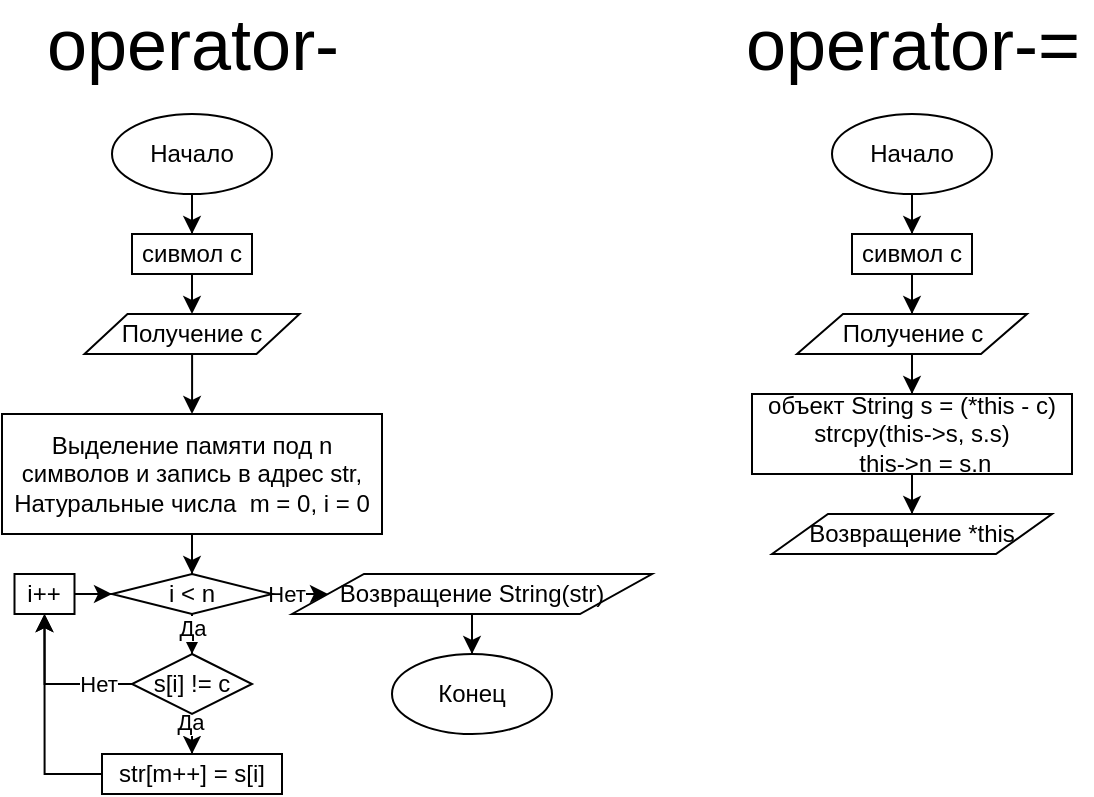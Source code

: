 <mxfile version="13.1.14"><diagram id="Hsi1N0cberL_-BoPGEi5" name="Page-1"><mxGraphModel dx="927" dy="409" grid="1" gridSize="10" guides="1" tooltips="1" connect="1" arrows="1" fold="1" page="1" pageScale="1" pageWidth="850" pageHeight="1100" math="0" shadow="0"><root><mxCell id="0"/><mxCell id="1" parent="0"/><mxCell id="LDhQOHuRyV1jIk14AgpL-988" style="edgeStyle=orthogonalEdgeStyle;rounded=0;orthogonalLoop=1;jettySize=auto;html=1;entryX=0.5;entryY=0;entryDx=0;entryDy=0;" edge="1" parent="1" source="LDhQOHuRyV1jIk14AgpL-790" target="LDhQOHuRyV1jIk14AgpL-987"><mxGeometry relative="1" as="geometry"/></mxCell><mxCell id="LDhQOHuRyV1jIk14AgpL-790" value="Начало" style="ellipse;whiteSpace=wrap;html=1;" vertex="1" parent="1"><mxGeometry x="210" y="480" width="80" height="40" as="geometry"/></mxCell><mxCell id="LDhQOHuRyV1jIk14AgpL-957" value="Конец" style="ellipse;whiteSpace=wrap;html=1;" vertex="1" parent="1"><mxGeometry x="350" y="750" width="80" height="40" as="geometry"/></mxCell><mxCell id="LDhQOHuRyV1jIk14AgpL-990" style="edgeStyle=orthogonalEdgeStyle;rounded=0;orthogonalLoop=1;jettySize=auto;html=1;" edge="1" parent="1" source="LDhQOHuRyV1jIk14AgpL-987" target="LDhQOHuRyV1jIk14AgpL-989"><mxGeometry relative="1" as="geometry"/></mxCell><mxCell id="LDhQOHuRyV1jIk14AgpL-987" value="сивмол c" style="rounded=0;whiteSpace=wrap;html=1;" vertex="1" parent="1"><mxGeometry x="220" y="540" width="60" height="20" as="geometry"/></mxCell><mxCell id="LDhQOHuRyV1jIk14AgpL-992" style="edgeStyle=orthogonalEdgeStyle;rounded=0;orthogonalLoop=1;jettySize=auto;html=1;entryX=0.5;entryY=0;entryDx=0;entryDy=0;" edge="1" parent="1" source="LDhQOHuRyV1jIk14AgpL-989"><mxGeometry relative="1" as="geometry"><mxPoint x="250.0" y="630" as="targetPoint"/></mxGeometry></mxCell><mxCell id="LDhQOHuRyV1jIk14AgpL-989" value="Получение c" style="shape=parallelogram;perimeter=parallelogramPerimeter;whiteSpace=wrap;html=1;" vertex="1" parent="1"><mxGeometry x="196.25" y="580" width="107.5" height="20" as="geometry"/></mxCell><mxCell id="LDhQOHuRyV1jIk14AgpL-1011" style="edgeStyle=orthogonalEdgeStyle;rounded=0;orthogonalLoop=1;jettySize=auto;html=1;entryX=0.5;entryY=0;entryDx=0;entryDy=0;" edge="1" parent="1" source="LDhQOHuRyV1jIk14AgpL-1007" target="LDhQOHuRyV1jIk14AgpL-1008"><mxGeometry relative="1" as="geometry"/></mxCell><mxCell id="LDhQOHuRyV1jIk14AgpL-1007" value="Выделение памяти под n символов и запись в адрес str,&lt;br&gt;Натуральные числа&amp;nbsp; m = 0, i = 0" style="rounded=0;whiteSpace=wrap;html=1;" vertex="1" parent="1"><mxGeometry x="155" y="630" width="190" height="60" as="geometry"/></mxCell><mxCell id="LDhQOHuRyV1jIk14AgpL-1015" style="edgeStyle=orthogonalEdgeStyle;rounded=0;orthogonalLoop=1;jettySize=auto;html=1;entryX=0;entryY=0.5;entryDx=0;entryDy=0;" edge="1" parent="1" source="LDhQOHuRyV1jIk14AgpL-1008" target="LDhQOHuRyV1jIk14AgpL-1014"><mxGeometry relative="1" as="geometry"/></mxCell><mxCell id="LDhQOHuRyV1jIk14AgpL-1016" value="Нет" style="edgeLabel;html=1;align=center;verticalAlign=middle;resizable=0;points=[];" vertex="1" connectable="0" parent="LDhQOHuRyV1jIk14AgpL-1015"><mxGeometry x="0.523" relative="1" as="geometry"><mxPoint as="offset"/></mxGeometry></mxCell><mxCell id="LDhQOHuRyV1jIk14AgpL-1019" style="edgeStyle=orthogonalEdgeStyle;rounded=0;orthogonalLoop=1;jettySize=auto;html=1;entryX=0.5;entryY=0;entryDx=0;entryDy=0;" edge="1" parent="1" source="LDhQOHuRyV1jIk14AgpL-1008" target="LDhQOHuRyV1jIk14AgpL-1018"><mxGeometry relative="1" as="geometry"/></mxCell><mxCell id="LDhQOHuRyV1jIk14AgpL-1020" value="Да" style="edgeLabel;html=1;align=center;verticalAlign=middle;resizable=0;points=[];" vertex="1" connectable="0" parent="LDhQOHuRyV1jIk14AgpL-1019"><mxGeometry x="0.544" relative="1" as="geometry"><mxPoint as="offset"/></mxGeometry></mxCell><mxCell id="LDhQOHuRyV1jIk14AgpL-1008" value="i &amp;lt; n" style="rhombus;whiteSpace=wrap;html=1;" vertex="1" parent="1"><mxGeometry x="210" y="710" width="80" height="20" as="geometry"/></mxCell><mxCell id="LDhQOHuRyV1jIk14AgpL-1013" style="edgeStyle=orthogonalEdgeStyle;rounded=0;orthogonalLoop=1;jettySize=auto;html=1;entryX=0;entryY=0.5;entryDx=0;entryDy=0;" edge="1" parent="1" source="LDhQOHuRyV1jIk14AgpL-1012" target="LDhQOHuRyV1jIk14AgpL-1008"><mxGeometry relative="1" as="geometry"/></mxCell><mxCell id="LDhQOHuRyV1jIk14AgpL-1012" value="i++" style="rounded=0;whiteSpace=wrap;html=1;" vertex="1" parent="1"><mxGeometry x="161.25" y="710" width="30" height="20" as="geometry"/></mxCell><mxCell id="LDhQOHuRyV1jIk14AgpL-1017" style="edgeStyle=orthogonalEdgeStyle;rounded=0;orthogonalLoop=1;jettySize=auto;html=1;entryX=0.5;entryY=0;entryDx=0;entryDy=0;" edge="1" parent="1" source="LDhQOHuRyV1jIk14AgpL-1014" target="LDhQOHuRyV1jIk14AgpL-957"><mxGeometry relative="1" as="geometry"/></mxCell><mxCell id="LDhQOHuRyV1jIk14AgpL-1014" value="Возвращение&amp;nbsp;String(str)" style="shape=parallelogram;perimeter=parallelogramPerimeter;whiteSpace=wrap;html=1;" vertex="1" parent="1"><mxGeometry x="300" y="710" width="180" height="20" as="geometry"/></mxCell><mxCell id="LDhQOHuRyV1jIk14AgpL-1022" style="edgeStyle=orthogonalEdgeStyle;rounded=0;orthogonalLoop=1;jettySize=auto;html=1;entryX=0.5;entryY=0;entryDx=0;entryDy=0;" edge="1" parent="1" source="LDhQOHuRyV1jIk14AgpL-1018" target="LDhQOHuRyV1jIk14AgpL-1021"><mxGeometry relative="1" as="geometry"/></mxCell><mxCell id="LDhQOHuRyV1jIk14AgpL-1023" value="Да" style="edgeLabel;html=1;align=center;verticalAlign=middle;resizable=0;points=[];" vertex="1" connectable="0" parent="LDhQOHuRyV1jIk14AgpL-1022"><mxGeometry x="0.467" y="-1" relative="1" as="geometry"><mxPoint as="offset"/></mxGeometry></mxCell><mxCell id="LDhQOHuRyV1jIk14AgpL-1024" style="edgeStyle=orthogonalEdgeStyle;rounded=0;orthogonalLoop=1;jettySize=auto;html=1;entryX=0.5;entryY=1;entryDx=0;entryDy=0;" edge="1" parent="1" source="LDhQOHuRyV1jIk14AgpL-1018" target="LDhQOHuRyV1jIk14AgpL-1012"><mxGeometry relative="1" as="geometry"/></mxCell><mxCell id="LDhQOHuRyV1jIk14AgpL-1027" value="Нет" style="edgeLabel;html=1;align=center;verticalAlign=middle;resizable=0;points=[];" vertex="1" connectable="0" parent="LDhQOHuRyV1jIk14AgpL-1024"><mxGeometry x="-0.568" relative="1" as="geometry"><mxPoint as="offset"/></mxGeometry></mxCell><mxCell id="LDhQOHuRyV1jIk14AgpL-1018" value="s[i] != c" style="rhombus;whiteSpace=wrap;html=1;" vertex="1" parent="1"><mxGeometry x="220" y="750" width="60" height="30" as="geometry"/></mxCell><mxCell id="LDhQOHuRyV1jIk14AgpL-1025" style="edgeStyle=orthogonalEdgeStyle;rounded=0;orthogonalLoop=1;jettySize=auto;html=1;entryX=0.5;entryY=1;entryDx=0;entryDy=0;" edge="1" parent="1" source="LDhQOHuRyV1jIk14AgpL-1021" target="LDhQOHuRyV1jIk14AgpL-1012"><mxGeometry relative="1" as="geometry"/></mxCell><mxCell id="LDhQOHuRyV1jIk14AgpL-1021" value="str[m++] = s[i]" style="rounded=0;whiteSpace=wrap;html=1;" vertex="1" parent="1"><mxGeometry x="205" y="800" width="90" height="20" as="geometry"/></mxCell><mxCell id="LDhQOHuRyV1jIk14AgpL-1028" value="&lt;font style=&quot;font-size: 36px&quot;&gt;operator-&lt;/font&gt;" style="text;html=1;align=center;verticalAlign=middle;resizable=0;points=[];autosize=1;" vertex="1" parent="1"><mxGeometry x="170" y="430" width="160" height="30" as="geometry"/></mxCell><mxCell id="LDhQOHuRyV1jIk14AgpL-1030" style="edgeStyle=orthogonalEdgeStyle;rounded=0;orthogonalLoop=1;jettySize=auto;html=1;entryX=0.5;entryY=0;entryDx=0;entryDy=0;" edge="1" parent="1" source="LDhQOHuRyV1jIk14AgpL-1031" target="LDhQOHuRyV1jIk14AgpL-1033"><mxGeometry relative="1" as="geometry"/></mxCell><mxCell id="LDhQOHuRyV1jIk14AgpL-1031" value="Начало" style="ellipse;whiteSpace=wrap;html=1;" vertex="1" parent="1"><mxGeometry x="570" y="480" width="80" height="40" as="geometry"/></mxCell><mxCell id="LDhQOHuRyV1jIk14AgpL-1032" style="edgeStyle=orthogonalEdgeStyle;rounded=0;orthogonalLoop=1;jettySize=auto;html=1;" edge="1" parent="1" source="LDhQOHuRyV1jIk14AgpL-1033" target="LDhQOHuRyV1jIk14AgpL-1034"><mxGeometry relative="1" as="geometry"/></mxCell><mxCell id="LDhQOHuRyV1jIk14AgpL-1033" value="сивмол c" style="rounded=0;whiteSpace=wrap;html=1;" vertex="1" parent="1"><mxGeometry x="580" y="540" width="60" height="20" as="geometry"/></mxCell><mxCell id="LDhQOHuRyV1jIk14AgpL-1036" style="edgeStyle=orthogonalEdgeStyle;rounded=0;orthogonalLoop=1;jettySize=auto;html=1;" edge="1" parent="1" source="LDhQOHuRyV1jIk14AgpL-1034" target="LDhQOHuRyV1jIk14AgpL-1035"><mxGeometry relative="1" as="geometry"/></mxCell><mxCell id="LDhQOHuRyV1jIk14AgpL-1034" value="Получение c" style="shape=parallelogram;perimeter=parallelogramPerimeter;whiteSpace=wrap;html=1;" vertex="1" parent="1"><mxGeometry x="552.5" y="580" width="115" height="20" as="geometry"/></mxCell><mxCell id="LDhQOHuRyV1jIk14AgpL-1038" style="edgeStyle=orthogonalEdgeStyle;rounded=0;orthogonalLoop=1;jettySize=auto;html=1;entryX=0.5;entryY=0;entryDx=0;entryDy=0;" edge="1" parent="1" source="LDhQOHuRyV1jIk14AgpL-1035" target="LDhQOHuRyV1jIk14AgpL-1037"><mxGeometry relative="1" as="geometry"/></mxCell><mxCell id="LDhQOHuRyV1jIk14AgpL-1035" value="объект String s = (*this - c)&lt;br&gt;&lt;div&gt;strcpy(this-&amp;gt;s, s.s)&lt;/div&gt;&lt;div&gt;&amp;nbsp; &amp;nbsp; this-&amp;gt;n = s.n&lt;/div&gt;" style="rounded=0;whiteSpace=wrap;html=1;" vertex="1" parent="1"><mxGeometry x="530" y="620" width="160" height="40" as="geometry"/></mxCell><mxCell id="LDhQOHuRyV1jIk14AgpL-1037" value="Возвращение *this" style="shape=parallelogram;perimeter=parallelogramPerimeter;whiteSpace=wrap;html=1;" vertex="1" parent="1"><mxGeometry x="540" y="680" width="140" height="20" as="geometry"/></mxCell><mxCell id="LDhQOHuRyV1jIk14AgpL-1074" value="&lt;font style=&quot;font-size: 36px&quot;&gt;operator-=&lt;/font&gt;" style="text;html=1;align=center;verticalAlign=middle;resizable=0;points=[];autosize=1;" vertex="1" parent="1"><mxGeometry x="520" y="430" width="180" height="30" as="geometry"/></mxCell></root></mxGraphModel></diagram></mxfile>